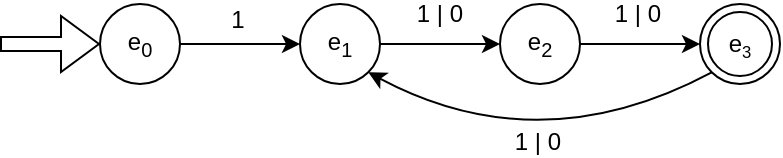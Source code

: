 <mxfile version="26.0.9">
  <diagram name="Page-1" id="e8VAXJ4PENSUD93xW97z">
    <mxGraphModel dx="473" dy="305" grid="1" gridSize="10" guides="1" tooltips="1" connect="1" arrows="1" fold="1" page="1" pageScale="1" pageWidth="570" pageHeight="940" math="0" shadow="0">
      <root>
        <mxCell id="0" />
        <mxCell id="1" parent="0" />
        <mxCell id="jc61PHUvM3nGHzyqpYww-1" value="e&lt;span style=&quot;font-size: 10px;&quot;&gt;&lt;sub&gt;3&lt;/sub&gt;&lt;/span&gt;" style="ellipse;shape=doubleEllipse;html=1;dashed=0;whiteSpace=wrap;aspect=fixed;fillColor=none;" vertex="1" parent="1">
          <mxGeometry x="410" y="230" width="40" height="40" as="geometry" />
        </mxCell>
        <mxCell id="jc61PHUvM3nGHzyqpYww-2" value="e&lt;sub&gt;0&lt;/sub&gt;" style="shape=ellipse;html=1;dashed=0;whiteSpace=wrap;aspect=fixed;perimeter=ellipsePerimeter;fillColor=none;" vertex="1" parent="1">
          <mxGeometry x="110" y="230" width="40" height="40" as="geometry" />
        </mxCell>
        <mxCell id="jc61PHUvM3nGHzyqpYww-3" value="" style="shape=flexArrow;endArrow=classic;html=1;rounded=0;width=7;entryX=0;entryY=0.5;entryDx=0;entryDy=0;" edge="1" parent="1" target="jc61PHUvM3nGHzyqpYww-2">
          <mxGeometry width="50" height="50" relative="1" as="geometry">
            <mxPoint x="60" y="250" as="sourcePoint" />
            <mxPoint x="100" y="249.7" as="targetPoint" />
          </mxGeometry>
        </mxCell>
        <mxCell id="jc61PHUvM3nGHzyqpYww-4" value="e&lt;sub&gt;1&lt;/sub&gt;" style="shape=ellipse;html=1;dashed=0;whiteSpace=wrap;aspect=fixed;perimeter=ellipsePerimeter;fillColor=none;" vertex="1" parent="1">
          <mxGeometry x="210" y="230" width="40" height="40" as="geometry" />
        </mxCell>
        <mxCell id="jc61PHUvM3nGHzyqpYww-5" value="" style="endArrow=classic;html=1;rounded=0;exitX=1;exitY=0.5;exitDx=0;exitDy=0;entryX=0;entryY=0.5;entryDx=0;entryDy=0;" edge="1" parent="1" source="jc61PHUvM3nGHzyqpYww-2" target="jc61PHUvM3nGHzyqpYww-4">
          <mxGeometry width="50" height="50" relative="1" as="geometry">
            <mxPoint x="200" y="260" as="sourcePoint" />
            <mxPoint x="250" y="210" as="targetPoint" />
          </mxGeometry>
        </mxCell>
        <mxCell id="jc61PHUvM3nGHzyqpYww-6" value="1" style="text;html=1;align=center;verticalAlign=middle;whiteSpace=wrap;rounded=0;" vertex="1" parent="1">
          <mxGeometry x="174" y="233" width="10" height="10" as="geometry" />
        </mxCell>
        <mxCell id="jc61PHUvM3nGHzyqpYww-7" value="1 | 0" style="text;html=1;align=center;verticalAlign=middle;whiteSpace=wrap;rounded=0;" vertex="1" parent="1">
          <mxGeometry x="265" y="230" width="30" height="10" as="geometry" />
        </mxCell>
        <mxCell id="jc61PHUvM3nGHzyqpYww-10" value="e&lt;sub&gt;2&lt;/sub&gt;" style="shape=ellipse;html=1;dashed=0;whiteSpace=wrap;aspect=fixed;perimeter=ellipsePerimeter;fillColor=none;" vertex="1" parent="1">
          <mxGeometry x="310" y="230" width="40" height="40" as="geometry" />
        </mxCell>
        <mxCell id="jc61PHUvM3nGHzyqpYww-11" value="" style="endArrow=classic;html=1;rounded=0;entryX=0;entryY=0.5;entryDx=0;entryDy=0;exitX=1;exitY=0.5;exitDx=0;exitDy=0;" edge="1" parent="1" source="jc61PHUvM3nGHzyqpYww-4" target="jc61PHUvM3nGHzyqpYww-10">
          <mxGeometry width="50" height="50" relative="1" as="geometry">
            <mxPoint x="210" y="260" as="sourcePoint" />
            <mxPoint x="260" y="210" as="targetPoint" />
          </mxGeometry>
        </mxCell>
        <mxCell id="jc61PHUvM3nGHzyqpYww-13" value="" style="endArrow=classic;html=1;rounded=0;entryX=0;entryY=0.5;entryDx=0;entryDy=0;exitX=1;exitY=0.5;exitDx=0;exitDy=0;" edge="1" parent="1" source="jc61PHUvM3nGHzyqpYww-10" target="jc61PHUvM3nGHzyqpYww-1">
          <mxGeometry width="50" height="50" relative="1" as="geometry">
            <mxPoint x="300" y="250" as="sourcePoint" />
            <mxPoint x="350" y="200" as="targetPoint" />
          </mxGeometry>
        </mxCell>
        <mxCell id="jc61PHUvM3nGHzyqpYww-14" value="1 | 0" style="text;html=1;align=center;verticalAlign=middle;whiteSpace=wrap;rounded=0;" vertex="1" parent="1">
          <mxGeometry x="364" y="230" width="30" height="10" as="geometry" />
        </mxCell>
        <mxCell id="jc61PHUvM3nGHzyqpYww-15" value="" style="endArrow=classic;html=1;rounded=0;curved=1;entryX=1;entryY=1;entryDx=0;entryDy=0;exitX=0;exitY=1;exitDx=0;exitDy=0;" edge="1" parent="1" source="jc61PHUvM3nGHzyqpYww-1" target="jc61PHUvM3nGHzyqpYww-4">
          <mxGeometry width="50" height="50" relative="1" as="geometry">
            <mxPoint x="350" y="200" as="sourcePoint" />
            <mxPoint x="300" y="250" as="targetPoint" />
            <Array as="points">
              <mxPoint x="330" y="310" />
            </Array>
          </mxGeometry>
        </mxCell>
        <mxCell id="jc61PHUvM3nGHzyqpYww-16" value="1 | 0" style="text;html=1;align=center;verticalAlign=middle;whiteSpace=wrap;rounded=0;" vertex="1" parent="1">
          <mxGeometry x="314" y="294" width="30" height="10" as="geometry" />
        </mxCell>
      </root>
    </mxGraphModel>
  </diagram>
</mxfile>
